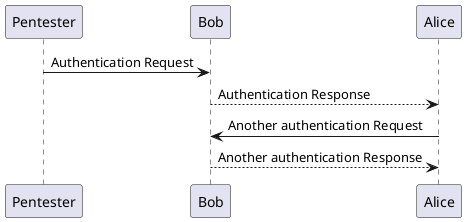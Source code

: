 @startuml
Pentester -> Bob: Authentication Request
Bob --> Alice: Authentication Response

Alice -> Bob: Another authentication Request
Alice <-- Bob: Another authentication Response

@enduml